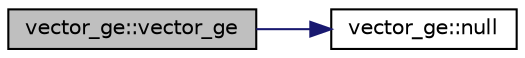 digraph "vector_ge::vector_ge"
{
  edge [fontname="Helvetica",fontsize="10",labelfontname="Helvetica",labelfontsize="10"];
  node [fontname="Helvetica",fontsize="10",shape=record];
  rankdir="LR";
  Node0 [label="vector_ge::vector_ge",height=0.2,width=0.4,color="black", fillcolor="grey75", style="filled", fontcolor="black"];
  Node0 -> Node1 [color="midnightblue",fontsize="10",style="solid",fontname="Helvetica"];
  Node1 [label="vector_ge::null",height=0.2,width=0.4,color="black", fillcolor="white", style="filled",URL="$d4/d6e/classvector__ge.html#a159c9e23be38af45c71c20730e764257"];
}

